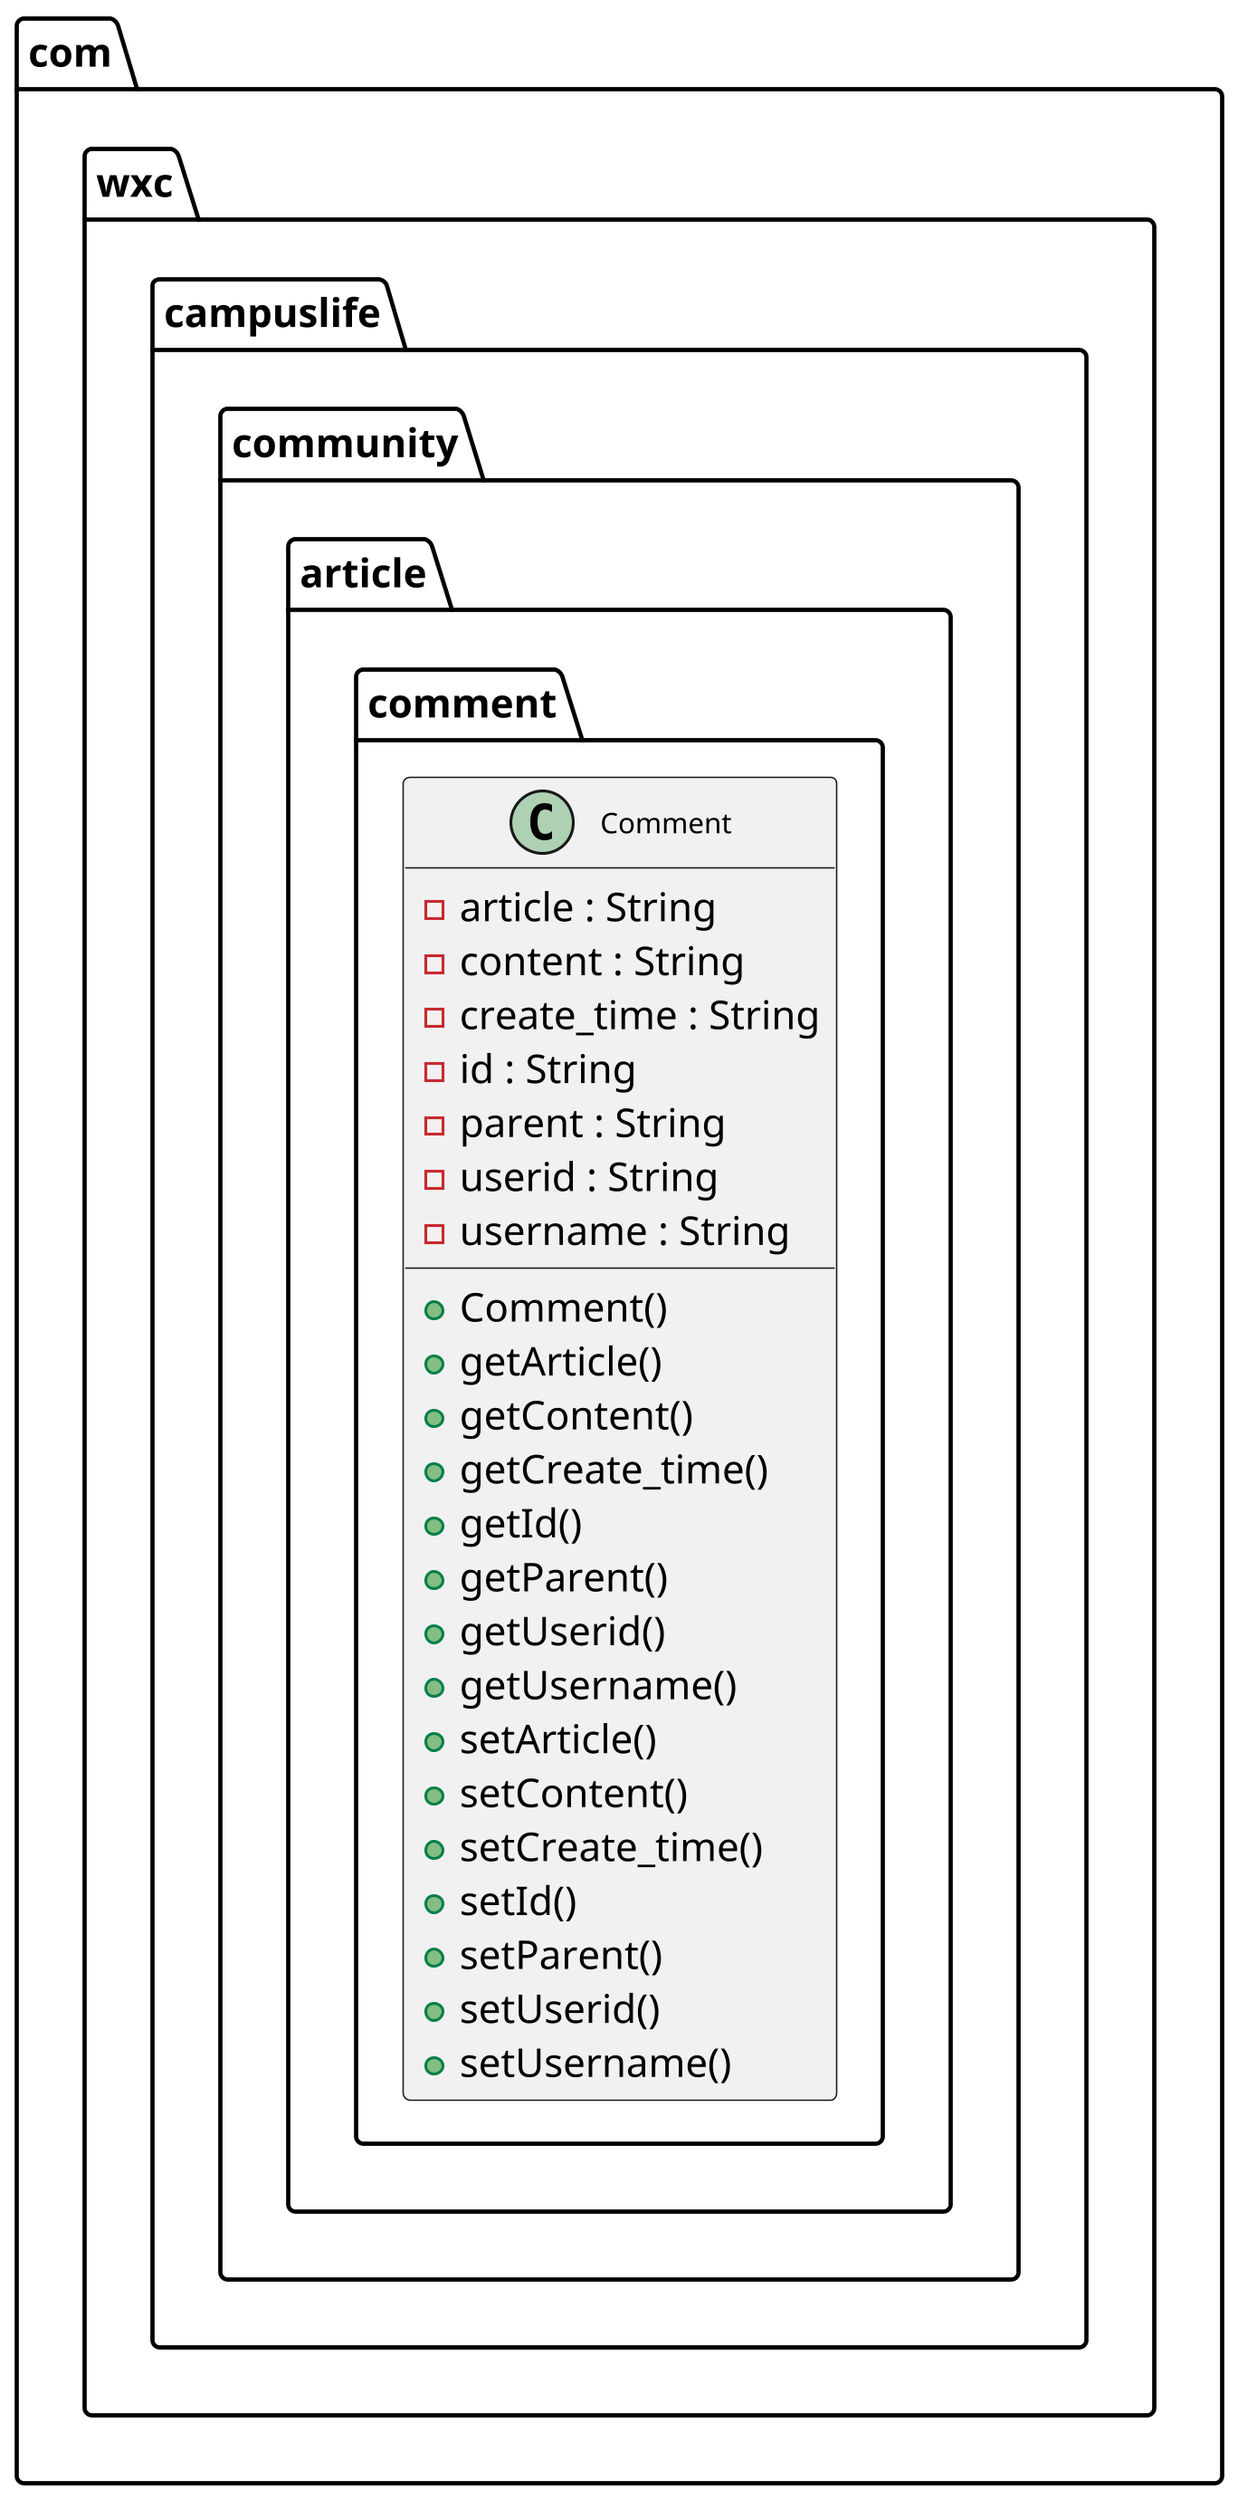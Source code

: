 @startuml

skinparam shadowing false
skinparam defaultFontName xfonts-wqy
skinparam classFontSize 10
skinparam dpi 300


  namespace com.wxc.campuslife {
    namespace community {
      namespace article {
        namespace comment {
          class com.wxc.campuslife.community.article.comment.Comment {
              - article : String
              - content : String
              - create_time : String
              - id : String
              - parent : String
              - userid : String
              - username : String
              + Comment()
              + getArticle()
              + getContent()
              + getCreate_time()
              + getId()
              + getParent()
              + getUserid()
              + getUsername()
              + setArticle()
              + setContent()
              + setCreate_time()
              + setId()
              + setParent()
              + setUserid()
              + setUsername()
          }
        }
      }
    }
  }

'  namespace com.wxc.campuslife {
'    namespace community {
'      namespace article {
'        namespace comment {
'          class com.wxc.campuslife.community.article.comment.Res {
'              - article : String
'              - content : String
'              - create_time : String
'              - id : String
'              - nickname : String
'              - parent : String
'              - user : String
'              + getArticle()
'              + getContent()
'              + getCreate_time()
'              + getId()
'              + getNickname()
'              + getParent()
'              + getUser()
'              + setArticle()
'              + setContent()
'              + setCreate_time()
'              + setId()
'              + setNickname()
'              + setParent()
'              + setUser()
'          }
'        }
'      }
'    }
'  }
'
'
'
'
'
'  namespace com.wxc.campuslife {
'    namespace community {
'      namespace article {
'        namespace comment {
'          class com.wxc.campuslife.community.article.comment.CommentInfo {
'              - count : int
'              - result : Res[]
'              + getCount()
'              + getResult()
'              + setCount()
'              + setResult()
'          }
'        }
'      }
'    }
'  }
'  namespace com.wxc.campuslife {
'    namespace community {
'      namespace article {
'        namespace comment {
'          class com.wxc.campuslife.community.article.comment.CommentAdapter {
'              - mCommentList : List<Comment>
'              + CommentAdapter()
'              + getItemCount()
'              + onBindViewHolder()
'              + onCreateViewHolder()
'          }
'        }
'      }
'    }
'  }
  

'  namespace com.wxc.campuslife {
'    namespace community {
'      namespace article {
'        namespace comment {
'          class com.wxc.campuslife.community.article.comment.ViewHolder {
'              ~ commentView : View
'              ~ tv_content : TextView
'              ~ tv_name : TextView
'              ~ tv_subcomment : ImageButton
'              + ViewHolder()
'          }
'        }
'      }
'    }
'  }



'  com.wxc.campuslife.community.article.comment.CommentAdapter -up-|> androidx.recyclerview.widget.RecyclerView.Adapter
'  com.wxc.campuslife.community.article.comment.CommentAdapter +-down- com.wxc.campuslife.community.article.comment.CommentAdapter.ViewHolder
'  com.wxc.campuslife.community.article.comment.CommentAdapter.ViewHolder -up-|> androidx.recyclerview.widget.RecyclerView.ViewHolder
'  com.wxc.campuslife.community.article.comment.CommentInfo +-down- com.wxc.campuslife.community.article.comment.Res


@enduml

